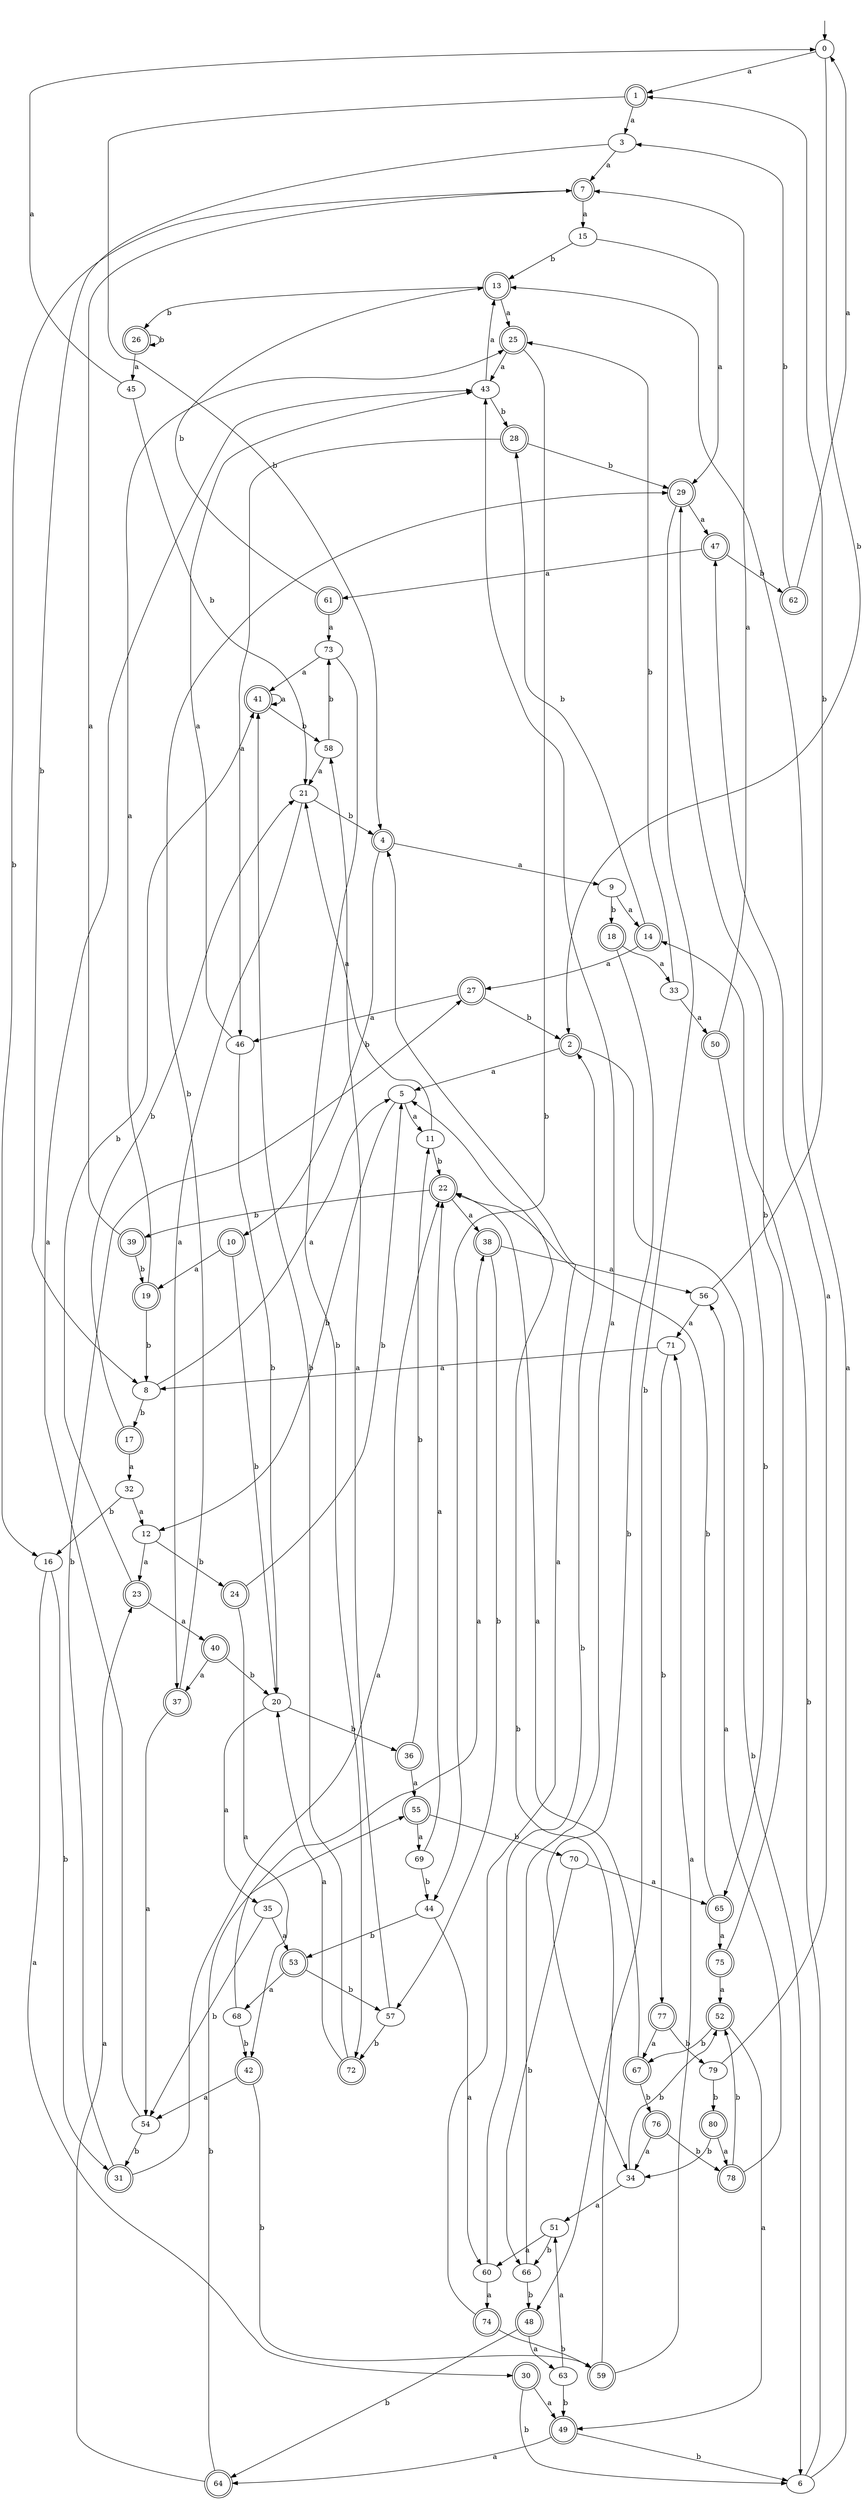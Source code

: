 digraph RandomDFA {
  __start0 [label="", shape=none];
  __start0 -> 0 [label=""];
  0 [shape=circle]
  0 -> 1 [label="a"]
  0 -> 2 [label="b"]
  1 [shape=doublecircle]
  1 -> 3 [label="a"]
  1 -> 4 [label="b"]
  2 [shape=doublecircle]
  2 -> 5 [label="a"]
  2 -> 6 [label="b"]
  3
  3 -> 7 [label="a"]
  3 -> 8 [label="b"]
  4 [shape=doublecircle]
  4 -> 9 [label="a"]
  4 -> 10 [label="b"]
  5
  5 -> 11 [label="a"]
  5 -> 12 [label="b"]
  6
  6 -> 13 [label="a"]
  6 -> 14 [label="b"]
  7 [shape=doublecircle]
  7 -> 15 [label="a"]
  7 -> 16 [label="b"]
  8
  8 -> 5 [label="a"]
  8 -> 17 [label="b"]
  9
  9 -> 14 [label="a"]
  9 -> 18 [label="b"]
  10 [shape=doublecircle]
  10 -> 19 [label="a"]
  10 -> 20 [label="b"]
  11
  11 -> 21 [label="a"]
  11 -> 22 [label="b"]
  12
  12 -> 23 [label="a"]
  12 -> 24 [label="b"]
  13 [shape=doublecircle]
  13 -> 25 [label="a"]
  13 -> 26 [label="b"]
  14 [shape=doublecircle]
  14 -> 27 [label="a"]
  14 -> 28 [label="b"]
  15
  15 -> 29 [label="a"]
  15 -> 13 [label="b"]
  16
  16 -> 30 [label="a"]
  16 -> 31 [label="b"]
  17 [shape=doublecircle]
  17 -> 32 [label="a"]
  17 -> 21 [label="b"]
  18 [shape=doublecircle]
  18 -> 33 [label="a"]
  18 -> 34 [label="b"]
  19 [shape=doublecircle]
  19 -> 25 [label="a"]
  19 -> 8 [label="b"]
  20
  20 -> 35 [label="a"]
  20 -> 36 [label="b"]
  21
  21 -> 37 [label="a"]
  21 -> 4 [label="b"]
  22 [shape=doublecircle]
  22 -> 38 [label="a"]
  22 -> 39 [label="b"]
  23 [shape=doublecircle]
  23 -> 40 [label="a"]
  23 -> 41 [label="b"]
  24 [shape=doublecircle]
  24 -> 42 [label="a"]
  24 -> 5 [label="b"]
  25 [shape=doublecircle]
  25 -> 43 [label="a"]
  25 -> 44 [label="b"]
  26 [shape=doublecircle]
  26 -> 45 [label="a"]
  26 -> 26 [label="b"]
  27 [shape=doublecircle]
  27 -> 46 [label="a"]
  27 -> 2 [label="b"]
  28 [shape=doublecircle]
  28 -> 46 [label="a"]
  28 -> 29 [label="b"]
  29 [shape=doublecircle]
  29 -> 47 [label="a"]
  29 -> 48 [label="b"]
  30 [shape=doublecircle]
  30 -> 49 [label="a"]
  30 -> 6 [label="b"]
  31 [shape=doublecircle]
  31 -> 22 [label="a"]
  31 -> 27 [label="b"]
  32
  32 -> 12 [label="a"]
  32 -> 16 [label="b"]
  33
  33 -> 50 [label="a"]
  33 -> 25 [label="b"]
  34
  34 -> 51 [label="a"]
  34 -> 52 [label="b"]
  35
  35 -> 53 [label="a"]
  35 -> 54 [label="b"]
  36 [shape=doublecircle]
  36 -> 55 [label="a"]
  36 -> 11 [label="b"]
  37 [shape=doublecircle]
  37 -> 54 [label="a"]
  37 -> 29 [label="b"]
  38 [shape=doublecircle]
  38 -> 56 [label="a"]
  38 -> 57 [label="b"]
  39 [shape=doublecircle]
  39 -> 7 [label="a"]
  39 -> 19 [label="b"]
  40 [shape=doublecircle]
  40 -> 37 [label="a"]
  40 -> 20 [label="b"]
  41 [shape=doublecircle]
  41 -> 41 [label="a"]
  41 -> 58 [label="b"]
  42 [shape=doublecircle]
  42 -> 54 [label="a"]
  42 -> 59 [label="b"]
  43
  43 -> 13 [label="a"]
  43 -> 28 [label="b"]
  44
  44 -> 60 [label="a"]
  44 -> 53 [label="b"]
  45
  45 -> 0 [label="a"]
  45 -> 21 [label="b"]
  46
  46 -> 43 [label="a"]
  46 -> 20 [label="b"]
  47 [shape=doublecircle]
  47 -> 61 [label="a"]
  47 -> 62 [label="b"]
  48 [shape=doublecircle]
  48 -> 63 [label="a"]
  48 -> 64 [label="b"]
  49 [shape=doublecircle]
  49 -> 64 [label="a"]
  49 -> 6 [label="b"]
  50 [shape=doublecircle]
  50 -> 7 [label="a"]
  50 -> 65 [label="b"]
  51
  51 -> 60 [label="a"]
  51 -> 66 [label="b"]
  52 [shape=doublecircle]
  52 -> 49 [label="a"]
  52 -> 67 [label="b"]
  53 [shape=doublecircle]
  53 -> 68 [label="a"]
  53 -> 57 [label="b"]
  54
  54 -> 43 [label="a"]
  54 -> 31 [label="b"]
  55 [shape=doublecircle]
  55 -> 69 [label="a"]
  55 -> 70 [label="b"]
  56
  56 -> 71 [label="a"]
  56 -> 1 [label="b"]
  57
  57 -> 58 [label="a"]
  57 -> 72 [label="b"]
  58
  58 -> 21 [label="a"]
  58 -> 73 [label="b"]
  59 [shape=doublecircle]
  59 -> 71 [label="a"]
  59 -> 5 [label="b"]
  60
  60 -> 74 [label="a"]
  60 -> 2 [label="b"]
  61 [shape=doublecircle]
  61 -> 73 [label="a"]
  61 -> 13 [label="b"]
  62 [shape=doublecircle]
  62 -> 0 [label="a"]
  62 -> 3 [label="b"]
  63
  63 -> 51 [label="a"]
  63 -> 49 [label="b"]
  64 [shape=doublecircle]
  64 -> 23 [label="a"]
  64 -> 55 [label="b"]
  65 [shape=doublecircle]
  65 -> 75 [label="a"]
  65 -> 22 [label="b"]
  66
  66 -> 43 [label="a"]
  66 -> 48 [label="b"]
  67 [shape=doublecircle]
  67 -> 22 [label="a"]
  67 -> 76 [label="b"]
  68
  68 -> 38 [label="a"]
  68 -> 42 [label="b"]
  69
  69 -> 22 [label="a"]
  69 -> 44 [label="b"]
  70
  70 -> 65 [label="a"]
  70 -> 66 [label="b"]
  71
  71 -> 8 [label="a"]
  71 -> 77 [label="b"]
  72 [shape=doublecircle]
  72 -> 20 [label="a"]
  72 -> 41 [label="b"]
  73
  73 -> 41 [label="a"]
  73 -> 72 [label="b"]
  74 [shape=doublecircle]
  74 -> 4 [label="a"]
  74 -> 59 [label="b"]
  75 [shape=doublecircle]
  75 -> 52 [label="a"]
  75 -> 29 [label="b"]
  76 [shape=doublecircle]
  76 -> 34 [label="a"]
  76 -> 78 [label="b"]
  77 [shape=doublecircle]
  77 -> 67 [label="a"]
  77 -> 79 [label="b"]
  78 [shape=doublecircle]
  78 -> 56 [label="a"]
  78 -> 52 [label="b"]
  79
  79 -> 47 [label="a"]
  79 -> 80 [label="b"]
  80 [shape=doublecircle]
  80 -> 78 [label="a"]
  80 -> 34 [label="b"]
}
